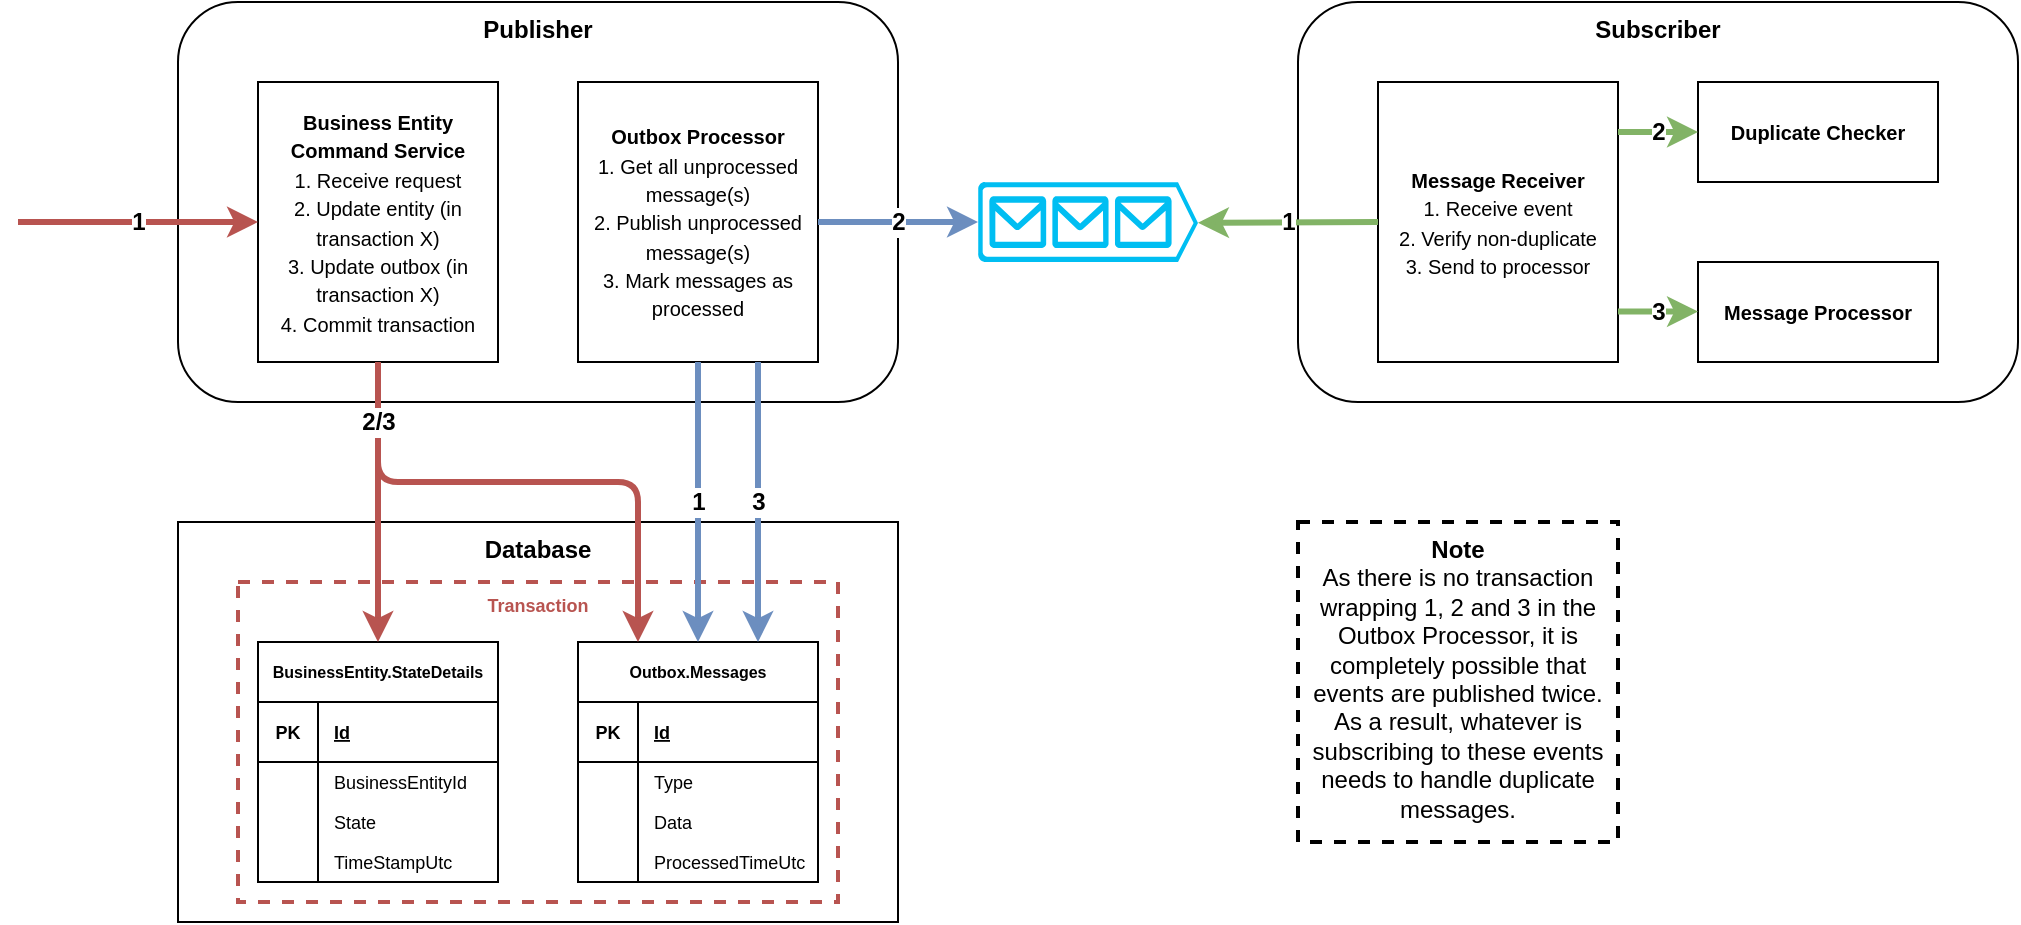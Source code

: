 <mxfile version="13.9.9" type="device"><diagram id="yYEIKQj1Xqpv1bQD2Gse" name="Page-1"><mxGraphModel dx="1718" dy="986" grid="1" gridSize="10" guides="1" tooltips="1" connect="1" arrows="1" fold="1" page="1" pageScale="1" pageWidth="850" pageHeight="1100" math="0" shadow="0"><root><mxCell id="0"/><mxCell id="1" parent="0"/><mxCell id="VhUdA81rmUzFrKL5IGRu-1" value="&lt;b&gt;Publisher&lt;/b&gt;" style="rounded=1;whiteSpace=wrap;html=1;verticalAlign=top;" vertex="1" parent="1"><mxGeometry x="120" y="60" width="360" height="200" as="geometry"/></mxCell><mxCell id="VhUdA81rmUzFrKL5IGRu-2" value="&lt;font style=&quot;font-size: 10px&quot;&gt;&lt;b&gt;Outbox Processor&lt;br&gt;&lt;/b&gt;1. Get all unprocessed message(s)&lt;br&gt;2. Publish unprocessed message(s)&lt;br&gt;3. Mark messages as processed&lt;br&gt;&lt;/font&gt;" style="rounded=0;whiteSpace=wrap;html=1;fontSize=12;" vertex="1" parent="1"><mxGeometry x="320" y="100" width="120" height="140" as="geometry"/></mxCell><mxCell id="VhUdA81rmUzFrKL5IGRu-3" value="&lt;font style=&quot;font-size: 10px&quot;&gt;&lt;b&gt;Business Entity Command Service&lt;br&gt;&lt;/b&gt;&lt;font style=&quot;font-size: 10px&quot;&gt;1. Receive request&lt;br&gt;2. Update entity (in transaction X)&lt;br&gt;3. Update outbox (in transaction X)&lt;br&gt;4. Commit transaction&lt;/font&gt;&lt;/font&gt;" style="rounded=0;whiteSpace=wrap;html=1;" vertex="1" parent="1"><mxGeometry x="160" y="100" width="120" height="140" as="geometry"/></mxCell><mxCell id="VhUdA81rmUzFrKL5IGRu-4" value="&lt;b&gt;Database&lt;/b&gt;" style="rounded=0;whiteSpace=wrap;html=1;horizontal=1;verticalAlign=top;" vertex="1" parent="1"><mxGeometry x="120" y="320" width="360" height="200" as="geometry"/></mxCell><mxCell id="VhUdA81rmUzFrKL5IGRu-44" value="1" style="endArrow=classic;html=1;fontSize=12;entryX=0;entryY=0.5;entryDx=0;entryDy=0;strokeWidth=3;fillColor=#f8cecc;strokeColor=#b85450;fontStyle=1" edge="1" parent="1" target="VhUdA81rmUzFrKL5IGRu-3"><mxGeometry width="50" height="50" relative="1" as="geometry"><mxPoint x="40" y="170" as="sourcePoint"/><mxPoint x="80" y="190" as="targetPoint"/></mxGeometry></mxCell><mxCell id="VhUdA81rmUzFrKL5IGRu-45" value="&lt;font color=&quot;#b85450&quot;&gt;&lt;b&gt;Transaction&lt;/b&gt;&lt;/font&gt;" style="rounded=0;whiteSpace=wrap;html=1;fontSize=9;strokeColor=#b85450;fillColor=none;dashed=1;verticalAlign=top;strokeWidth=2;" vertex="1" parent="1"><mxGeometry x="150" y="350" width="300" height="160" as="geometry"/></mxCell><mxCell id="VhUdA81rmUzFrKL5IGRu-18" value="BusinessEntity.StateDetails" style="shape=table;startSize=30;container=1;collapsible=1;childLayout=tableLayout;fixedRows=1;rowLines=0;fontStyle=1;align=center;resizeLast=1;fontSize=8;" vertex="1" parent="1"><mxGeometry x="160" y="380" width="120" height="120" as="geometry"><mxRectangle x="120" y="360" width="140" height="30" as="alternateBounds"/></mxGeometry></mxCell><mxCell id="VhUdA81rmUzFrKL5IGRu-19" value="" style="shape=partialRectangle;collapsible=0;dropTarget=0;pointerEvents=0;fillColor=none;top=0;left=0;bottom=1;right=0;points=[[0,0.5],[1,0.5]];portConstraint=eastwest;" vertex="1" parent="VhUdA81rmUzFrKL5IGRu-18"><mxGeometry y="30" width="120" height="30" as="geometry"/></mxCell><mxCell id="VhUdA81rmUzFrKL5IGRu-20" value="PK" style="shape=partialRectangle;connectable=0;fillColor=none;top=0;left=0;bottom=0;right=0;fontStyle=1;overflow=hidden;fontSize=9;" vertex="1" parent="VhUdA81rmUzFrKL5IGRu-19"><mxGeometry width="30" height="30" as="geometry"/></mxCell><mxCell id="VhUdA81rmUzFrKL5IGRu-21" value="Id" style="shape=partialRectangle;connectable=0;fillColor=none;top=0;left=0;bottom=0;right=0;align=left;spacingLeft=6;fontStyle=5;overflow=hidden;fontSize=9;" vertex="1" parent="VhUdA81rmUzFrKL5IGRu-19"><mxGeometry x="30" width="90" height="30" as="geometry"/></mxCell><mxCell id="VhUdA81rmUzFrKL5IGRu-22" value="" style="shape=partialRectangle;collapsible=0;dropTarget=0;pointerEvents=0;fillColor=none;top=0;left=0;bottom=0;right=0;points=[[0,0.5],[1,0.5]];portConstraint=eastwest;" vertex="1" parent="VhUdA81rmUzFrKL5IGRu-18"><mxGeometry y="60" width="120" height="20" as="geometry"/></mxCell><mxCell id="VhUdA81rmUzFrKL5IGRu-23" value="" style="shape=partialRectangle;connectable=0;fillColor=none;top=0;left=0;bottom=0;right=0;editable=1;overflow=hidden;" vertex="1" parent="VhUdA81rmUzFrKL5IGRu-22"><mxGeometry width="30" height="20" as="geometry"/></mxCell><mxCell id="VhUdA81rmUzFrKL5IGRu-24" value="BusinessEntityId" style="shape=partialRectangle;connectable=0;fillColor=none;top=0;left=0;bottom=0;right=0;align=left;spacingLeft=6;overflow=hidden;fontSize=9;" vertex="1" parent="VhUdA81rmUzFrKL5IGRu-22"><mxGeometry x="30" width="90" height="20" as="geometry"/></mxCell><mxCell id="VhUdA81rmUzFrKL5IGRu-25" value="" style="shape=partialRectangle;collapsible=0;dropTarget=0;pointerEvents=0;fillColor=none;top=0;left=0;bottom=0;right=0;points=[[0,0.5],[1,0.5]];portConstraint=eastwest;" vertex="1" parent="VhUdA81rmUzFrKL5IGRu-18"><mxGeometry y="80" width="120" height="20" as="geometry"/></mxCell><mxCell id="VhUdA81rmUzFrKL5IGRu-26" value="" style="shape=partialRectangle;connectable=0;fillColor=none;top=0;left=0;bottom=0;right=0;editable=1;overflow=hidden;" vertex="1" parent="VhUdA81rmUzFrKL5IGRu-25"><mxGeometry width="30" height="20" as="geometry"/></mxCell><mxCell id="VhUdA81rmUzFrKL5IGRu-27" value="State" style="shape=partialRectangle;connectable=0;fillColor=none;top=0;left=0;bottom=0;right=0;align=left;spacingLeft=6;overflow=hidden;fontSize=9;" vertex="1" parent="VhUdA81rmUzFrKL5IGRu-25"><mxGeometry x="30" width="90" height="20" as="geometry"/></mxCell><mxCell id="VhUdA81rmUzFrKL5IGRu-28" value="" style="shape=partialRectangle;collapsible=0;dropTarget=0;pointerEvents=0;fillColor=none;top=0;left=0;bottom=0;right=0;points=[[0,0.5],[1,0.5]];portConstraint=eastwest;" vertex="1" parent="VhUdA81rmUzFrKL5IGRu-18"><mxGeometry y="100" width="120" height="20" as="geometry"/></mxCell><mxCell id="VhUdA81rmUzFrKL5IGRu-29" value="" style="shape=partialRectangle;connectable=0;fillColor=none;top=0;left=0;bottom=0;right=0;editable=1;overflow=hidden;" vertex="1" parent="VhUdA81rmUzFrKL5IGRu-28"><mxGeometry width="30" height="20" as="geometry"/></mxCell><mxCell id="VhUdA81rmUzFrKL5IGRu-30" value="TimeStampUtc" style="shape=partialRectangle;connectable=0;fillColor=none;top=0;left=0;bottom=0;right=0;align=left;spacingLeft=6;overflow=hidden;fontSize=9;" vertex="1" parent="VhUdA81rmUzFrKL5IGRu-28"><mxGeometry x="30" width="90" height="20" as="geometry"/></mxCell><mxCell id="VhUdA81rmUzFrKL5IGRu-31" value="Outbox.Messages" style="shape=table;startSize=30;container=1;collapsible=1;childLayout=tableLayout;fixedRows=1;rowLines=0;fontStyle=1;align=center;resizeLast=1;fontSize=8;" vertex="1" parent="1"><mxGeometry x="320" y="380" width="120" height="120" as="geometry"><mxRectangle x="120" y="360" width="140" height="30" as="alternateBounds"/></mxGeometry></mxCell><mxCell id="VhUdA81rmUzFrKL5IGRu-32" value="" style="shape=partialRectangle;collapsible=0;dropTarget=0;pointerEvents=0;fillColor=none;top=0;left=0;bottom=1;right=0;points=[[0,0.5],[1,0.5]];portConstraint=eastwest;" vertex="1" parent="VhUdA81rmUzFrKL5IGRu-31"><mxGeometry y="30" width="120" height="30" as="geometry"/></mxCell><mxCell id="VhUdA81rmUzFrKL5IGRu-33" value="PK" style="shape=partialRectangle;connectable=0;fillColor=none;top=0;left=0;bottom=0;right=0;fontStyle=1;overflow=hidden;fontSize=9;" vertex="1" parent="VhUdA81rmUzFrKL5IGRu-32"><mxGeometry width="30" height="30" as="geometry"/></mxCell><mxCell id="VhUdA81rmUzFrKL5IGRu-34" value="Id" style="shape=partialRectangle;connectable=0;fillColor=none;top=0;left=0;bottom=0;right=0;align=left;spacingLeft=6;fontStyle=5;overflow=hidden;fontSize=9;" vertex="1" parent="VhUdA81rmUzFrKL5IGRu-32"><mxGeometry x="30" width="90" height="30" as="geometry"/></mxCell><mxCell id="VhUdA81rmUzFrKL5IGRu-35" value="" style="shape=partialRectangle;collapsible=0;dropTarget=0;pointerEvents=0;fillColor=none;top=0;left=0;bottom=0;right=0;points=[[0,0.5],[1,0.5]];portConstraint=eastwest;" vertex="1" parent="VhUdA81rmUzFrKL5IGRu-31"><mxGeometry y="60" width="120" height="20" as="geometry"/></mxCell><mxCell id="VhUdA81rmUzFrKL5IGRu-36" value="" style="shape=partialRectangle;connectable=0;fillColor=none;top=0;left=0;bottom=0;right=0;editable=1;overflow=hidden;" vertex="1" parent="VhUdA81rmUzFrKL5IGRu-35"><mxGeometry width="30" height="20" as="geometry"/></mxCell><mxCell id="VhUdA81rmUzFrKL5IGRu-37" value="Type" style="shape=partialRectangle;connectable=0;fillColor=none;top=0;left=0;bottom=0;right=0;align=left;spacingLeft=6;overflow=hidden;fontSize=9;" vertex="1" parent="VhUdA81rmUzFrKL5IGRu-35"><mxGeometry x="30" width="90" height="20" as="geometry"/></mxCell><mxCell id="VhUdA81rmUzFrKL5IGRu-38" value="" style="shape=partialRectangle;collapsible=0;dropTarget=0;pointerEvents=0;fillColor=none;top=0;left=0;bottom=0;right=0;points=[[0,0.5],[1,0.5]];portConstraint=eastwest;" vertex="1" parent="VhUdA81rmUzFrKL5IGRu-31"><mxGeometry y="80" width="120" height="20" as="geometry"/></mxCell><mxCell id="VhUdA81rmUzFrKL5IGRu-39" value="" style="shape=partialRectangle;connectable=0;fillColor=none;top=0;left=0;bottom=0;right=0;editable=1;overflow=hidden;" vertex="1" parent="VhUdA81rmUzFrKL5IGRu-38"><mxGeometry width="30" height="20" as="geometry"/></mxCell><mxCell id="VhUdA81rmUzFrKL5IGRu-40" value="Data" style="shape=partialRectangle;connectable=0;fillColor=none;top=0;left=0;bottom=0;right=0;align=left;spacingLeft=6;overflow=hidden;fontSize=9;" vertex="1" parent="VhUdA81rmUzFrKL5IGRu-38"><mxGeometry x="30" width="90" height="20" as="geometry"/></mxCell><mxCell id="VhUdA81rmUzFrKL5IGRu-41" value="" style="shape=partialRectangle;collapsible=0;dropTarget=0;pointerEvents=0;fillColor=none;top=0;left=0;bottom=0;right=0;points=[[0,0.5],[1,0.5]];portConstraint=eastwest;" vertex="1" parent="VhUdA81rmUzFrKL5IGRu-31"><mxGeometry y="100" width="120" height="20" as="geometry"/></mxCell><mxCell id="VhUdA81rmUzFrKL5IGRu-42" value="" style="shape=partialRectangle;connectable=0;fillColor=none;top=0;left=0;bottom=0;right=0;editable=1;overflow=hidden;" vertex="1" parent="VhUdA81rmUzFrKL5IGRu-41"><mxGeometry width="30" height="20" as="geometry"/></mxCell><mxCell id="VhUdA81rmUzFrKL5IGRu-43" value="ProcessedTimeUtc" style="shape=partialRectangle;connectable=0;fillColor=none;top=0;left=0;bottom=0;right=0;align=left;spacingLeft=6;overflow=hidden;fontSize=9;" vertex="1" parent="VhUdA81rmUzFrKL5IGRu-41"><mxGeometry x="30" width="90" height="20" as="geometry"/></mxCell><mxCell id="VhUdA81rmUzFrKL5IGRu-46" value="" style="endArrow=classic;html=1;fontSize=9;entryX=0.5;entryY=0;entryDx=0;entryDy=0;strokeWidth=3;fillColor=#f8cecc;strokeColor=#b85450;exitX=0.5;exitY=1;exitDx=0;exitDy=0;" edge="1" parent="1" source="VhUdA81rmUzFrKL5IGRu-3" target="VhUdA81rmUzFrKL5IGRu-18"><mxGeometry width="50" height="50" relative="1" as="geometry"><mxPoint x="230" y="280.0" as="sourcePoint"/><mxPoint x="350" y="280.0" as="targetPoint"/></mxGeometry></mxCell><mxCell id="VhUdA81rmUzFrKL5IGRu-47" value="2/3" style="endArrow=classic;html=1;fontSize=12;entryX=0.25;entryY=0;entryDx=0;entryDy=0;strokeWidth=3;fillColor=#f8cecc;strokeColor=#b85450;exitX=0.5;exitY=1;exitDx=0;exitDy=0;edgeStyle=orthogonalEdgeStyle;fontStyle=1" edge="1" parent="1" source="VhUdA81rmUzFrKL5IGRu-3" target="VhUdA81rmUzFrKL5IGRu-31"><mxGeometry x="-0.778" width="50" height="50" relative="1" as="geometry"><mxPoint x="230" y="250" as="sourcePoint"/><mxPoint x="230" y="390" as="targetPoint"/><Array as="points"><mxPoint x="220" y="300"/><mxPoint x="350" y="300"/></Array><mxPoint as="offset"/></mxGeometry></mxCell><mxCell id="VhUdA81rmUzFrKL5IGRu-48" value="1" style="endArrow=classic;html=1;fontSize=12;entryX=0.5;entryY=0;entryDx=0;entryDy=0;strokeWidth=3;fillColor=#dae8fc;strokeColor=#6c8ebf;exitX=0.5;exitY=1;exitDx=0;exitDy=0;fontStyle=1" edge="1" parent="1" source="VhUdA81rmUzFrKL5IGRu-2" target="VhUdA81rmUzFrKL5IGRu-31"><mxGeometry width="50" height="50" relative="1" as="geometry"><mxPoint x="50" y="185.0" as="sourcePoint"/><mxPoint x="170" y="185.0" as="targetPoint"/></mxGeometry></mxCell><mxCell id="VhUdA81rmUzFrKL5IGRu-49" value="" style="verticalLabelPosition=bottom;html=1;verticalAlign=top;align=center;strokeColor=none;fillColor=#00BEF2;shape=mxgraph.azure.queue_generic;pointerEvents=1;dashed=1;fontSize=9;" vertex="1" parent="1"><mxGeometry x="520" y="150" width="110" height="40" as="geometry"/></mxCell><mxCell id="VhUdA81rmUzFrKL5IGRu-50" value="2" style="endArrow=classic;html=1;fontSize=12;entryX=0;entryY=0.5;entryDx=0;entryDy=0;strokeWidth=3;fillColor=#dae8fc;strokeColor=#6c8ebf;exitX=1;exitY=0.5;exitDx=0;exitDy=0;entryPerimeter=0;fontStyle=1" edge="1" parent="1" source="VhUdA81rmUzFrKL5IGRu-2" target="VhUdA81rmUzFrKL5IGRu-49"><mxGeometry width="50" height="50" relative="1" as="geometry"><mxPoint x="420.0" y="250" as="sourcePoint"/><mxPoint x="420.0" y="390" as="targetPoint"/></mxGeometry></mxCell><mxCell id="VhUdA81rmUzFrKL5IGRu-51" value="&lt;b&gt;&lt;font style=&quot;font-size: 12px&quot;&gt;3&lt;/font&gt;&lt;/b&gt;" style="endArrow=classic;html=1;fontSize=9;entryX=0.75;entryY=0;entryDx=0;entryDy=0;strokeWidth=3;fillColor=#dae8fc;strokeColor=#6c8ebf;exitX=0.75;exitY=1;exitDx=0;exitDy=0;" edge="1" parent="1" source="VhUdA81rmUzFrKL5IGRu-2" target="VhUdA81rmUzFrKL5IGRu-31"><mxGeometry width="50" height="50" relative="1" as="geometry"><mxPoint x="390.0" y="250" as="sourcePoint"/><mxPoint x="390.0" y="390" as="targetPoint"/></mxGeometry></mxCell><mxCell id="VhUdA81rmUzFrKL5IGRu-52" value="&lt;b&gt;Note&lt;/b&gt;&lt;br&gt;As there is no transaction wrapping 1, 2 and 3 in the Outbox Processor, it is completely possible that events are published twice. As a result, whatever is subscribing to these events needs to handle duplicate messages." style="rounded=0;whiteSpace=wrap;html=1;dashed=1;strokeWidth=2;fillColor=none;fontSize=12;verticalAlign=top;" vertex="1" parent="1"><mxGeometry x="680" y="320" width="160" height="160" as="geometry"/></mxCell><mxCell id="VhUdA81rmUzFrKL5IGRu-53" value="&lt;b&gt;Subscriber&lt;/b&gt;" style="rounded=1;whiteSpace=wrap;html=1;verticalAlign=top;" vertex="1" parent="1"><mxGeometry x="680" y="60" width="360" height="200" as="geometry"/></mxCell><mxCell id="VhUdA81rmUzFrKL5IGRu-54" value="&lt;font style=&quot;font-size: 10px&quot;&gt;&lt;font style=&quot;font-size: 10px&quot;&gt;&lt;b&gt;Message Receiver&lt;br&gt;&lt;/b&gt;1. Receive event&lt;br&gt;2. Verify non-duplicate&lt;br&gt;3. Send to processor&lt;br&gt;&lt;/font&gt;&lt;/font&gt;" style="rounded=0;whiteSpace=wrap;html=1;" vertex="1" parent="1"><mxGeometry x="720" y="100" width="120" height="140" as="geometry"/></mxCell><mxCell id="VhUdA81rmUzFrKL5IGRu-55" value="&lt;span style=&quot;font-size: 10px&quot;&gt;&lt;b&gt;Message Processor&lt;/b&gt;&lt;/span&gt;" style="rounded=0;whiteSpace=wrap;html=1;" vertex="1" parent="1"><mxGeometry x="880" y="190" width="120" height="50" as="geometry"/></mxCell><mxCell id="VhUdA81rmUzFrKL5IGRu-56" value="&lt;span style=&quot;font-size: 10px&quot;&gt;&lt;b&gt;Duplicate Checker&lt;/b&gt;&lt;/span&gt;" style="rounded=0;whiteSpace=wrap;html=1;" vertex="1" parent="1"><mxGeometry x="880" y="100" width="120" height="50" as="geometry"/></mxCell><mxCell id="VhUdA81rmUzFrKL5IGRu-57" value="1" style="endArrow=classic;html=1;fontSize=12;entryX=1;entryY=0.51;entryDx=0;entryDy=0;strokeWidth=3;fillColor=#d5e8d4;strokeColor=#82b366;exitX=0;exitY=0.5;exitDx=0;exitDy=0;entryPerimeter=0;fontStyle=1" edge="1" parent="1" source="VhUdA81rmUzFrKL5IGRu-54" target="VhUdA81rmUzFrKL5IGRu-49"><mxGeometry width="50" height="50" relative="1" as="geometry"><mxPoint x="450.0" y="180.0" as="sourcePoint"/><mxPoint x="570.0" y="180.0" as="targetPoint"/></mxGeometry></mxCell><mxCell id="VhUdA81rmUzFrKL5IGRu-59" value="2" style="endArrow=classic;html=1;fontSize=12;entryX=0;entryY=0.5;entryDx=0;entryDy=0;strokeWidth=3;fillColor=#d5e8d4;strokeColor=#82b366;fontStyle=1;" edge="1" parent="1" target="VhUdA81rmUzFrKL5IGRu-56"><mxGeometry width="50" height="50" relative="1" as="geometry"><mxPoint x="840" y="125" as="sourcePoint"/><mxPoint x="880" y="125" as="targetPoint"/></mxGeometry></mxCell><mxCell id="VhUdA81rmUzFrKL5IGRu-60" value="3" style="endArrow=classic;html=1;fontSize=12;entryX=0;entryY=0.5;entryDx=0;entryDy=0;strokeWidth=3;fillColor=#d5e8d4;strokeColor=#82b366;fontStyle=1;" edge="1" parent="1"><mxGeometry width="50" height="50" relative="1" as="geometry"><mxPoint x="840" y="214.8" as="sourcePoint"/><mxPoint x="880" y="214.8" as="targetPoint"/></mxGeometry></mxCell></root></mxGraphModel></diagram></mxfile>